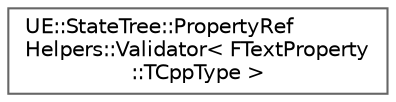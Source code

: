 digraph "Graphical Class Hierarchy"
{
 // INTERACTIVE_SVG=YES
 // LATEX_PDF_SIZE
  bgcolor="transparent";
  edge [fontname=Helvetica,fontsize=10,labelfontname=Helvetica,labelfontsize=10];
  node [fontname=Helvetica,fontsize=10,shape=box,height=0.2,width=0.4];
  rankdir="LR";
  Node0 [id="Node000000",label="UE::StateTree::PropertyRef\lHelpers::Validator\< FTextProperty\l::TCppType \>",height=0.2,width=0.4,color="grey40", fillcolor="white", style="filled",URL="$d7/d81/structUE_1_1StateTree_1_1PropertyRefHelpers_1_1Validator_3_01FTextProperty_1_1TCppType_01_4.html",tooltip=" "];
}
